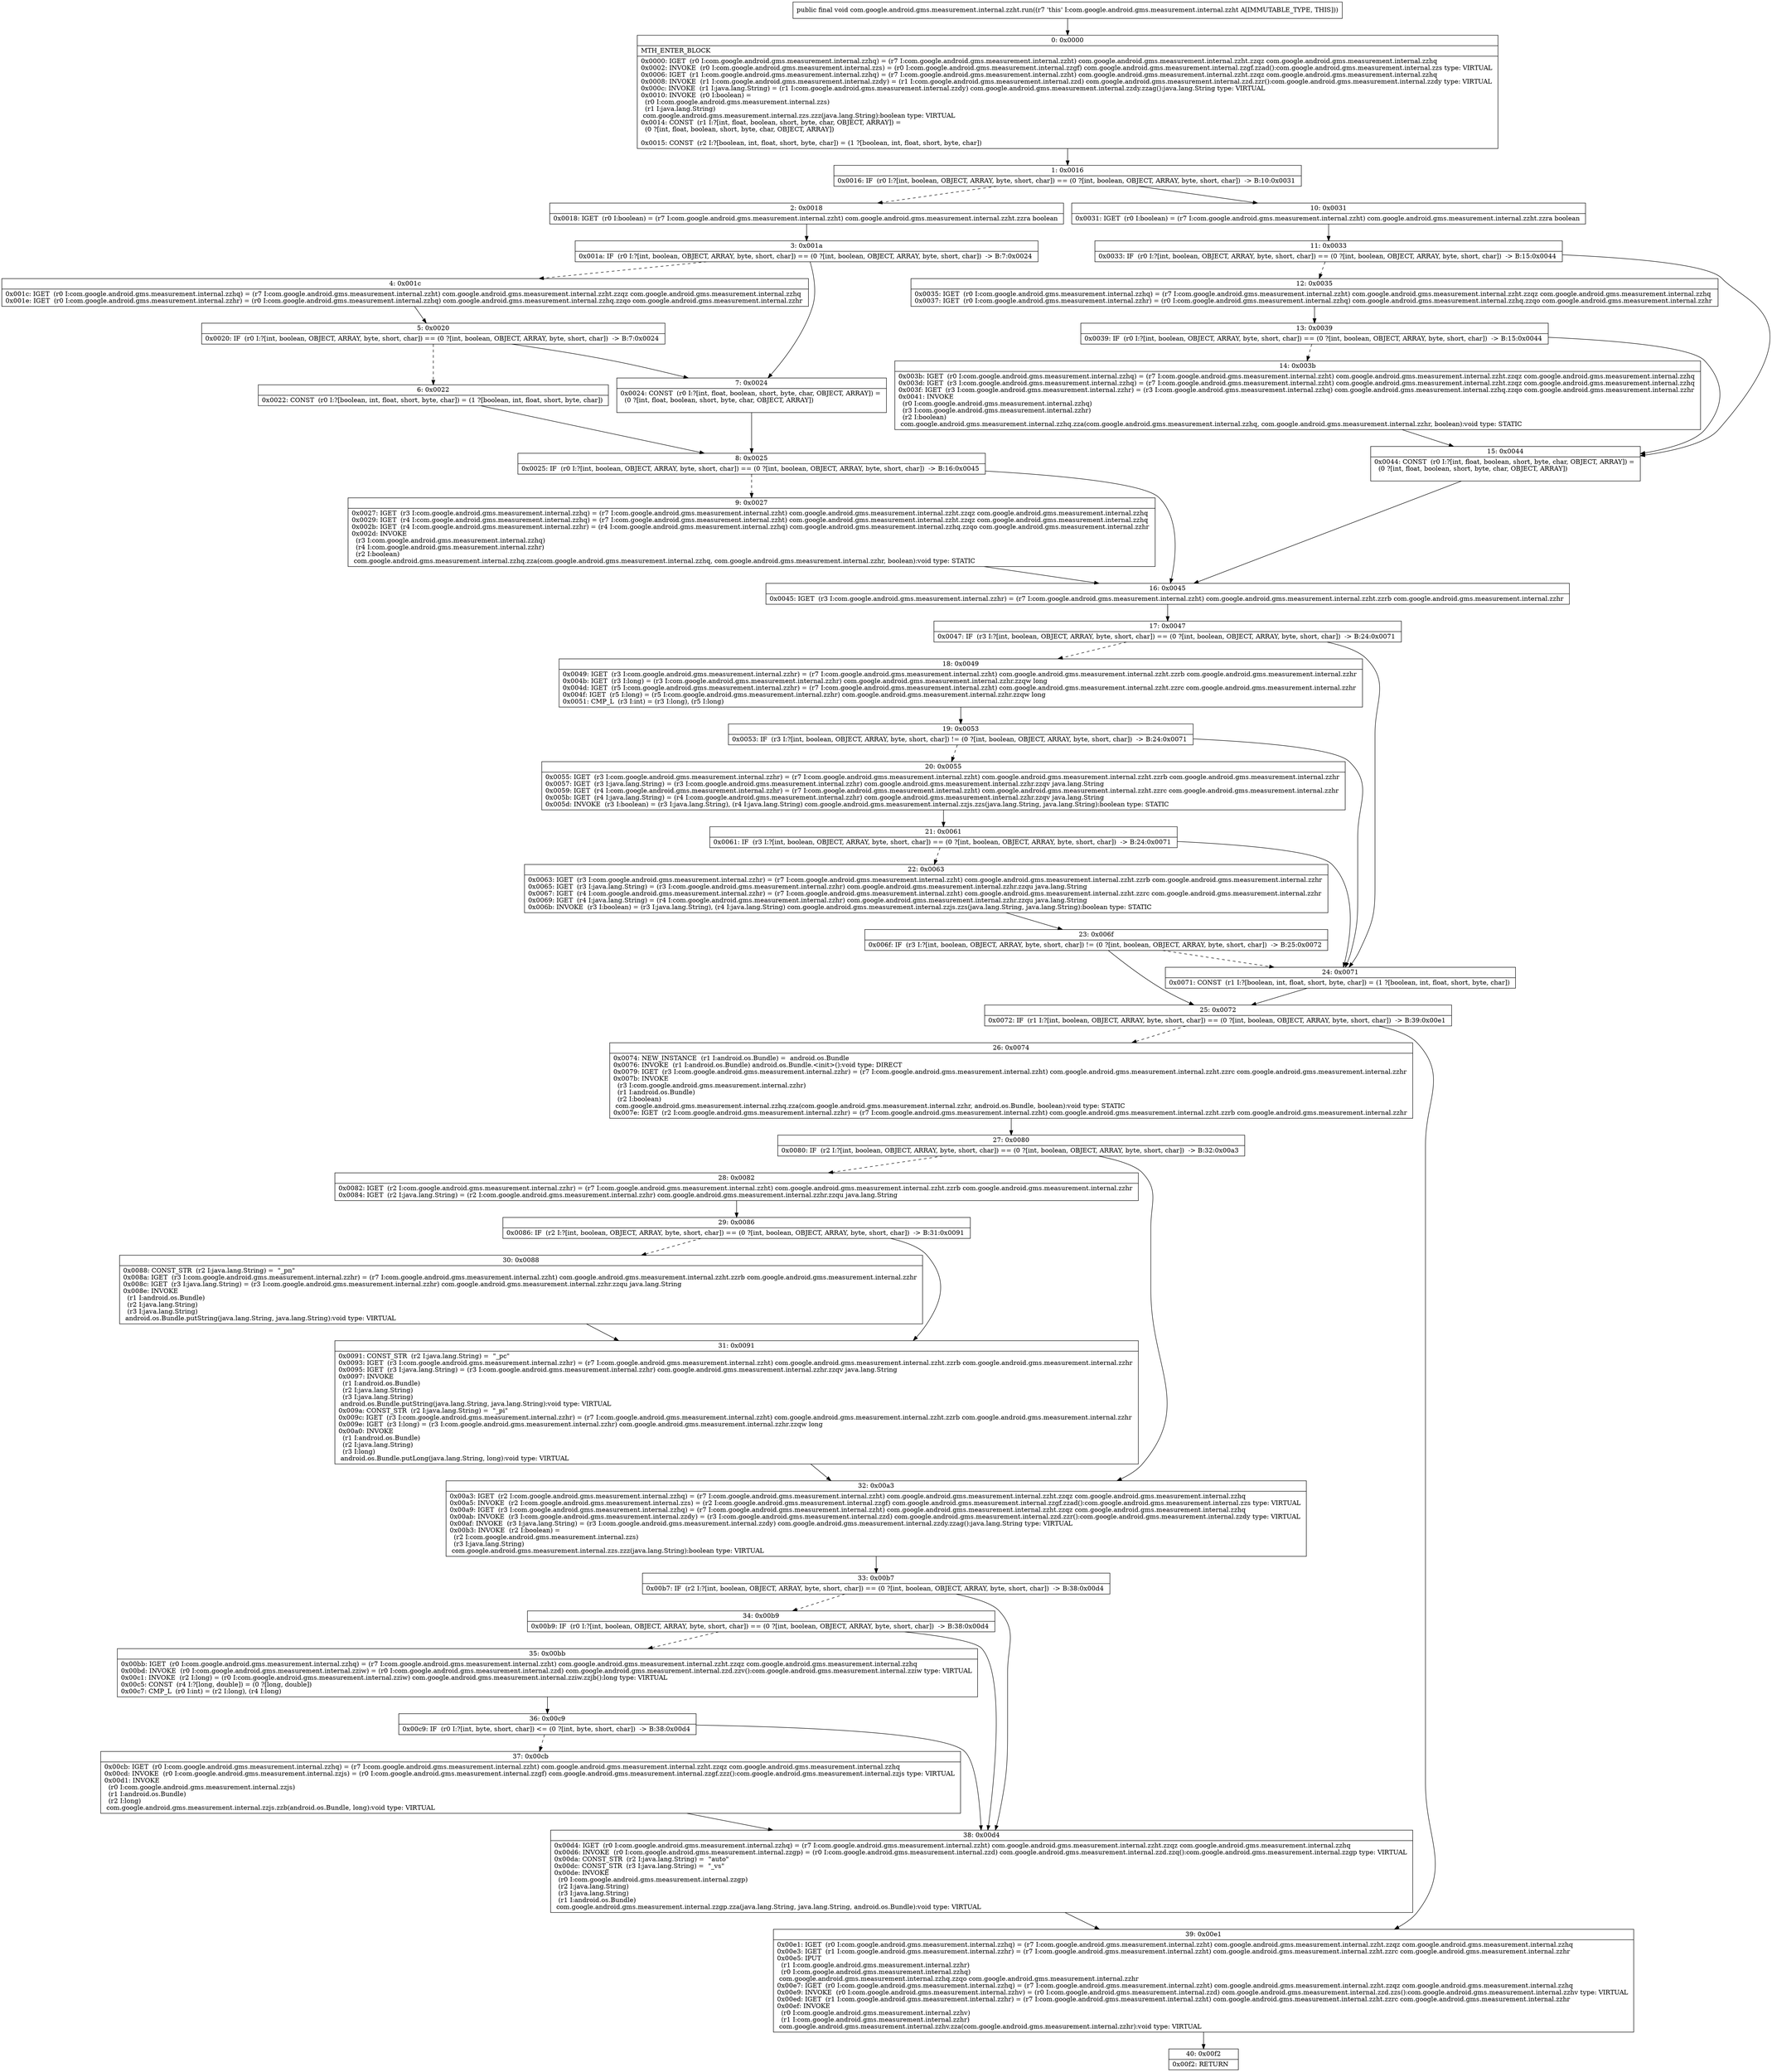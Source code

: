 digraph "CFG forcom.google.android.gms.measurement.internal.zzht.run()V" {
Node_0 [shape=record,label="{0\:\ 0x0000|MTH_ENTER_BLOCK\l|0x0000: IGET  (r0 I:com.google.android.gms.measurement.internal.zzhq) = (r7 I:com.google.android.gms.measurement.internal.zzht) com.google.android.gms.measurement.internal.zzht.zzqz com.google.android.gms.measurement.internal.zzhq \l0x0002: INVOKE  (r0 I:com.google.android.gms.measurement.internal.zzs) = (r0 I:com.google.android.gms.measurement.internal.zzgf) com.google.android.gms.measurement.internal.zzgf.zzad():com.google.android.gms.measurement.internal.zzs type: VIRTUAL \l0x0006: IGET  (r1 I:com.google.android.gms.measurement.internal.zzhq) = (r7 I:com.google.android.gms.measurement.internal.zzht) com.google.android.gms.measurement.internal.zzht.zzqz com.google.android.gms.measurement.internal.zzhq \l0x0008: INVOKE  (r1 I:com.google.android.gms.measurement.internal.zzdy) = (r1 I:com.google.android.gms.measurement.internal.zzd) com.google.android.gms.measurement.internal.zzd.zzr():com.google.android.gms.measurement.internal.zzdy type: VIRTUAL \l0x000c: INVOKE  (r1 I:java.lang.String) = (r1 I:com.google.android.gms.measurement.internal.zzdy) com.google.android.gms.measurement.internal.zzdy.zzag():java.lang.String type: VIRTUAL \l0x0010: INVOKE  (r0 I:boolean) = \l  (r0 I:com.google.android.gms.measurement.internal.zzs)\l  (r1 I:java.lang.String)\l com.google.android.gms.measurement.internal.zzs.zzz(java.lang.String):boolean type: VIRTUAL \l0x0014: CONST  (r1 I:?[int, float, boolean, short, byte, char, OBJECT, ARRAY]) = \l  (0 ?[int, float, boolean, short, byte, char, OBJECT, ARRAY])\l \l0x0015: CONST  (r2 I:?[boolean, int, float, short, byte, char]) = (1 ?[boolean, int, float, short, byte, char]) \l}"];
Node_1 [shape=record,label="{1\:\ 0x0016|0x0016: IF  (r0 I:?[int, boolean, OBJECT, ARRAY, byte, short, char]) == (0 ?[int, boolean, OBJECT, ARRAY, byte, short, char])  \-\> B:10:0x0031 \l}"];
Node_2 [shape=record,label="{2\:\ 0x0018|0x0018: IGET  (r0 I:boolean) = (r7 I:com.google.android.gms.measurement.internal.zzht) com.google.android.gms.measurement.internal.zzht.zzra boolean \l}"];
Node_3 [shape=record,label="{3\:\ 0x001a|0x001a: IF  (r0 I:?[int, boolean, OBJECT, ARRAY, byte, short, char]) == (0 ?[int, boolean, OBJECT, ARRAY, byte, short, char])  \-\> B:7:0x0024 \l}"];
Node_4 [shape=record,label="{4\:\ 0x001c|0x001c: IGET  (r0 I:com.google.android.gms.measurement.internal.zzhq) = (r7 I:com.google.android.gms.measurement.internal.zzht) com.google.android.gms.measurement.internal.zzht.zzqz com.google.android.gms.measurement.internal.zzhq \l0x001e: IGET  (r0 I:com.google.android.gms.measurement.internal.zzhr) = (r0 I:com.google.android.gms.measurement.internal.zzhq) com.google.android.gms.measurement.internal.zzhq.zzqo com.google.android.gms.measurement.internal.zzhr \l}"];
Node_5 [shape=record,label="{5\:\ 0x0020|0x0020: IF  (r0 I:?[int, boolean, OBJECT, ARRAY, byte, short, char]) == (0 ?[int, boolean, OBJECT, ARRAY, byte, short, char])  \-\> B:7:0x0024 \l}"];
Node_6 [shape=record,label="{6\:\ 0x0022|0x0022: CONST  (r0 I:?[boolean, int, float, short, byte, char]) = (1 ?[boolean, int, float, short, byte, char]) \l}"];
Node_7 [shape=record,label="{7\:\ 0x0024|0x0024: CONST  (r0 I:?[int, float, boolean, short, byte, char, OBJECT, ARRAY]) = \l  (0 ?[int, float, boolean, short, byte, char, OBJECT, ARRAY])\l \l}"];
Node_8 [shape=record,label="{8\:\ 0x0025|0x0025: IF  (r0 I:?[int, boolean, OBJECT, ARRAY, byte, short, char]) == (0 ?[int, boolean, OBJECT, ARRAY, byte, short, char])  \-\> B:16:0x0045 \l}"];
Node_9 [shape=record,label="{9\:\ 0x0027|0x0027: IGET  (r3 I:com.google.android.gms.measurement.internal.zzhq) = (r7 I:com.google.android.gms.measurement.internal.zzht) com.google.android.gms.measurement.internal.zzht.zzqz com.google.android.gms.measurement.internal.zzhq \l0x0029: IGET  (r4 I:com.google.android.gms.measurement.internal.zzhq) = (r7 I:com.google.android.gms.measurement.internal.zzht) com.google.android.gms.measurement.internal.zzht.zzqz com.google.android.gms.measurement.internal.zzhq \l0x002b: IGET  (r4 I:com.google.android.gms.measurement.internal.zzhr) = (r4 I:com.google.android.gms.measurement.internal.zzhq) com.google.android.gms.measurement.internal.zzhq.zzqo com.google.android.gms.measurement.internal.zzhr \l0x002d: INVOKE  \l  (r3 I:com.google.android.gms.measurement.internal.zzhq)\l  (r4 I:com.google.android.gms.measurement.internal.zzhr)\l  (r2 I:boolean)\l com.google.android.gms.measurement.internal.zzhq.zza(com.google.android.gms.measurement.internal.zzhq, com.google.android.gms.measurement.internal.zzhr, boolean):void type: STATIC \l}"];
Node_10 [shape=record,label="{10\:\ 0x0031|0x0031: IGET  (r0 I:boolean) = (r7 I:com.google.android.gms.measurement.internal.zzht) com.google.android.gms.measurement.internal.zzht.zzra boolean \l}"];
Node_11 [shape=record,label="{11\:\ 0x0033|0x0033: IF  (r0 I:?[int, boolean, OBJECT, ARRAY, byte, short, char]) == (0 ?[int, boolean, OBJECT, ARRAY, byte, short, char])  \-\> B:15:0x0044 \l}"];
Node_12 [shape=record,label="{12\:\ 0x0035|0x0035: IGET  (r0 I:com.google.android.gms.measurement.internal.zzhq) = (r7 I:com.google.android.gms.measurement.internal.zzht) com.google.android.gms.measurement.internal.zzht.zzqz com.google.android.gms.measurement.internal.zzhq \l0x0037: IGET  (r0 I:com.google.android.gms.measurement.internal.zzhr) = (r0 I:com.google.android.gms.measurement.internal.zzhq) com.google.android.gms.measurement.internal.zzhq.zzqo com.google.android.gms.measurement.internal.zzhr \l}"];
Node_13 [shape=record,label="{13\:\ 0x0039|0x0039: IF  (r0 I:?[int, boolean, OBJECT, ARRAY, byte, short, char]) == (0 ?[int, boolean, OBJECT, ARRAY, byte, short, char])  \-\> B:15:0x0044 \l}"];
Node_14 [shape=record,label="{14\:\ 0x003b|0x003b: IGET  (r0 I:com.google.android.gms.measurement.internal.zzhq) = (r7 I:com.google.android.gms.measurement.internal.zzht) com.google.android.gms.measurement.internal.zzht.zzqz com.google.android.gms.measurement.internal.zzhq \l0x003d: IGET  (r3 I:com.google.android.gms.measurement.internal.zzhq) = (r7 I:com.google.android.gms.measurement.internal.zzht) com.google.android.gms.measurement.internal.zzht.zzqz com.google.android.gms.measurement.internal.zzhq \l0x003f: IGET  (r3 I:com.google.android.gms.measurement.internal.zzhr) = (r3 I:com.google.android.gms.measurement.internal.zzhq) com.google.android.gms.measurement.internal.zzhq.zzqo com.google.android.gms.measurement.internal.zzhr \l0x0041: INVOKE  \l  (r0 I:com.google.android.gms.measurement.internal.zzhq)\l  (r3 I:com.google.android.gms.measurement.internal.zzhr)\l  (r2 I:boolean)\l com.google.android.gms.measurement.internal.zzhq.zza(com.google.android.gms.measurement.internal.zzhq, com.google.android.gms.measurement.internal.zzhr, boolean):void type: STATIC \l}"];
Node_15 [shape=record,label="{15\:\ 0x0044|0x0044: CONST  (r0 I:?[int, float, boolean, short, byte, char, OBJECT, ARRAY]) = \l  (0 ?[int, float, boolean, short, byte, char, OBJECT, ARRAY])\l \l}"];
Node_16 [shape=record,label="{16\:\ 0x0045|0x0045: IGET  (r3 I:com.google.android.gms.measurement.internal.zzhr) = (r7 I:com.google.android.gms.measurement.internal.zzht) com.google.android.gms.measurement.internal.zzht.zzrb com.google.android.gms.measurement.internal.zzhr \l}"];
Node_17 [shape=record,label="{17\:\ 0x0047|0x0047: IF  (r3 I:?[int, boolean, OBJECT, ARRAY, byte, short, char]) == (0 ?[int, boolean, OBJECT, ARRAY, byte, short, char])  \-\> B:24:0x0071 \l}"];
Node_18 [shape=record,label="{18\:\ 0x0049|0x0049: IGET  (r3 I:com.google.android.gms.measurement.internal.zzhr) = (r7 I:com.google.android.gms.measurement.internal.zzht) com.google.android.gms.measurement.internal.zzht.zzrb com.google.android.gms.measurement.internal.zzhr \l0x004b: IGET  (r3 I:long) = (r3 I:com.google.android.gms.measurement.internal.zzhr) com.google.android.gms.measurement.internal.zzhr.zzqw long \l0x004d: IGET  (r5 I:com.google.android.gms.measurement.internal.zzhr) = (r7 I:com.google.android.gms.measurement.internal.zzht) com.google.android.gms.measurement.internal.zzht.zzrc com.google.android.gms.measurement.internal.zzhr \l0x004f: IGET  (r5 I:long) = (r5 I:com.google.android.gms.measurement.internal.zzhr) com.google.android.gms.measurement.internal.zzhr.zzqw long \l0x0051: CMP_L  (r3 I:int) = (r3 I:long), (r5 I:long) \l}"];
Node_19 [shape=record,label="{19\:\ 0x0053|0x0053: IF  (r3 I:?[int, boolean, OBJECT, ARRAY, byte, short, char]) != (0 ?[int, boolean, OBJECT, ARRAY, byte, short, char])  \-\> B:24:0x0071 \l}"];
Node_20 [shape=record,label="{20\:\ 0x0055|0x0055: IGET  (r3 I:com.google.android.gms.measurement.internal.zzhr) = (r7 I:com.google.android.gms.measurement.internal.zzht) com.google.android.gms.measurement.internal.zzht.zzrb com.google.android.gms.measurement.internal.zzhr \l0x0057: IGET  (r3 I:java.lang.String) = (r3 I:com.google.android.gms.measurement.internal.zzhr) com.google.android.gms.measurement.internal.zzhr.zzqv java.lang.String \l0x0059: IGET  (r4 I:com.google.android.gms.measurement.internal.zzhr) = (r7 I:com.google.android.gms.measurement.internal.zzht) com.google.android.gms.measurement.internal.zzht.zzrc com.google.android.gms.measurement.internal.zzhr \l0x005b: IGET  (r4 I:java.lang.String) = (r4 I:com.google.android.gms.measurement.internal.zzhr) com.google.android.gms.measurement.internal.zzhr.zzqv java.lang.String \l0x005d: INVOKE  (r3 I:boolean) = (r3 I:java.lang.String), (r4 I:java.lang.String) com.google.android.gms.measurement.internal.zzjs.zzs(java.lang.String, java.lang.String):boolean type: STATIC \l}"];
Node_21 [shape=record,label="{21\:\ 0x0061|0x0061: IF  (r3 I:?[int, boolean, OBJECT, ARRAY, byte, short, char]) == (0 ?[int, boolean, OBJECT, ARRAY, byte, short, char])  \-\> B:24:0x0071 \l}"];
Node_22 [shape=record,label="{22\:\ 0x0063|0x0063: IGET  (r3 I:com.google.android.gms.measurement.internal.zzhr) = (r7 I:com.google.android.gms.measurement.internal.zzht) com.google.android.gms.measurement.internal.zzht.zzrb com.google.android.gms.measurement.internal.zzhr \l0x0065: IGET  (r3 I:java.lang.String) = (r3 I:com.google.android.gms.measurement.internal.zzhr) com.google.android.gms.measurement.internal.zzhr.zzqu java.lang.String \l0x0067: IGET  (r4 I:com.google.android.gms.measurement.internal.zzhr) = (r7 I:com.google.android.gms.measurement.internal.zzht) com.google.android.gms.measurement.internal.zzht.zzrc com.google.android.gms.measurement.internal.zzhr \l0x0069: IGET  (r4 I:java.lang.String) = (r4 I:com.google.android.gms.measurement.internal.zzhr) com.google.android.gms.measurement.internal.zzhr.zzqu java.lang.String \l0x006b: INVOKE  (r3 I:boolean) = (r3 I:java.lang.String), (r4 I:java.lang.String) com.google.android.gms.measurement.internal.zzjs.zzs(java.lang.String, java.lang.String):boolean type: STATIC \l}"];
Node_23 [shape=record,label="{23\:\ 0x006f|0x006f: IF  (r3 I:?[int, boolean, OBJECT, ARRAY, byte, short, char]) != (0 ?[int, boolean, OBJECT, ARRAY, byte, short, char])  \-\> B:25:0x0072 \l}"];
Node_24 [shape=record,label="{24\:\ 0x0071|0x0071: CONST  (r1 I:?[boolean, int, float, short, byte, char]) = (1 ?[boolean, int, float, short, byte, char]) \l}"];
Node_25 [shape=record,label="{25\:\ 0x0072|0x0072: IF  (r1 I:?[int, boolean, OBJECT, ARRAY, byte, short, char]) == (0 ?[int, boolean, OBJECT, ARRAY, byte, short, char])  \-\> B:39:0x00e1 \l}"];
Node_26 [shape=record,label="{26\:\ 0x0074|0x0074: NEW_INSTANCE  (r1 I:android.os.Bundle) =  android.os.Bundle \l0x0076: INVOKE  (r1 I:android.os.Bundle) android.os.Bundle.\<init\>():void type: DIRECT \l0x0079: IGET  (r3 I:com.google.android.gms.measurement.internal.zzhr) = (r7 I:com.google.android.gms.measurement.internal.zzht) com.google.android.gms.measurement.internal.zzht.zzrc com.google.android.gms.measurement.internal.zzhr \l0x007b: INVOKE  \l  (r3 I:com.google.android.gms.measurement.internal.zzhr)\l  (r1 I:android.os.Bundle)\l  (r2 I:boolean)\l com.google.android.gms.measurement.internal.zzhq.zza(com.google.android.gms.measurement.internal.zzhr, android.os.Bundle, boolean):void type: STATIC \l0x007e: IGET  (r2 I:com.google.android.gms.measurement.internal.zzhr) = (r7 I:com.google.android.gms.measurement.internal.zzht) com.google.android.gms.measurement.internal.zzht.zzrb com.google.android.gms.measurement.internal.zzhr \l}"];
Node_27 [shape=record,label="{27\:\ 0x0080|0x0080: IF  (r2 I:?[int, boolean, OBJECT, ARRAY, byte, short, char]) == (0 ?[int, boolean, OBJECT, ARRAY, byte, short, char])  \-\> B:32:0x00a3 \l}"];
Node_28 [shape=record,label="{28\:\ 0x0082|0x0082: IGET  (r2 I:com.google.android.gms.measurement.internal.zzhr) = (r7 I:com.google.android.gms.measurement.internal.zzht) com.google.android.gms.measurement.internal.zzht.zzrb com.google.android.gms.measurement.internal.zzhr \l0x0084: IGET  (r2 I:java.lang.String) = (r2 I:com.google.android.gms.measurement.internal.zzhr) com.google.android.gms.measurement.internal.zzhr.zzqu java.lang.String \l}"];
Node_29 [shape=record,label="{29\:\ 0x0086|0x0086: IF  (r2 I:?[int, boolean, OBJECT, ARRAY, byte, short, char]) == (0 ?[int, boolean, OBJECT, ARRAY, byte, short, char])  \-\> B:31:0x0091 \l}"];
Node_30 [shape=record,label="{30\:\ 0x0088|0x0088: CONST_STR  (r2 I:java.lang.String) =  \"_pn\" \l0x008a: IGET  (r3 I:com.google.android.gms.measurement.internal.zzhr) = (r7 I:com.google.android.gms.measurement.internal.zzht) com.google.android.gms.measurement.internal.zzht.zzrb com.google.android.gms.measurement.internal.zzhr \l0x008c: IGET  (r3 I:java.lang.String) = (r3 I:com.google.android.gms.measurement.internal.zzhr) com.google.android.gms.measurement.internal.zzhr.zzqu java.lang.String \l0x008e: INVOKE  \l  (r1 I:android.os.Bundle)\l  (r2 I:java.lang.String)\l  (r3 I:java.lang.String)\l android.os.Bundle.putString(java.lang.String, java.lang.String):void type: VIRTUAL \l}"];
Node_31 [shape=record,label="{31\:\ 0x0091|0x0091: CONST_STR  (r2 I:java.lang.String) =  \"_pc\" \l0x0093: IGET  (r3 I:com.google.android.gms.measurement.internal.zzhr) = (r7 I:com.google.android.gms.measurement.internal.zzht) com.google.android.gms.measurement.internal.zzht.zzrb com.google.android.gms.measurement.internal.zzhr \l0x0095: IGET  (r3 I:java.lang.String) = (r3 I:com.google.android.gms.measurement.internal.zzhr) com.google.android.gms.measurement.internal.zzhr.zzqv java.lang.String \l0x0097: INVOKE  \l  (r1 I:android.os.Bundle)\l  (r2 I:java.lang.String)\l  (r3 I:java.lang.String)\l android.os.Bundle.putString(java.lang.String, java.lang.String):void type: VIRTUAL \l0x009a: CONST_STR  (r2 I:java.lang.String) =  \"_pi\" \l0x009c: IGET  (r3 I:com.google.android.gms.measurement.internal.zzhr) = (r7 I:com.google.android.gms.measurement.internal.zzht) com.google.android.gms.measurement.internal.zzht.zzrb com.google.android.gms.measurement.internal.zzhr \l0x009e: IGET  (r3 I:long) = (r3 I:com.google.android.gms.measurement.internal.zzhr) com.google.android.gms.measurement.internal.zzhr.zzqw long \l0x00a0: INVOKE  \l  (r1 I:android.os.Bundle)\l  (r2 I:java.lang.String)\l  (r3 I:long)\l android.os.Bundle.putLong(java.lang.String, long):void type: VIRTUAL \l}"];
Node_32 [shape=record,label="{32\:\ 0x00a3|0x00a3: IGET  (r2 I:com.google.android.gms.measurement.internal.zzhq) = (r7 I:com.google.android.gms.measurement.internal.zzht) com.google.android.gms.measurement.internal.zzht.zzqz com.google.android.gms.measurement.internal.zzhq \l0x00a5: INVOKE  (r2 I:com.google.android.gms.measurement.internal.zzs) = (r2 I:com.google.android.gms.measurement.internal.zzgf) com.google.android.gms.measurement.internal.zzgf.zzad():com.google.android.gms.measurement.internal.zzs type: VIRTUAL \l0x00a9: IGET  (r3 I:com.google.android.gms.measurement.internal.zzhq) = (r7 I:com.google.android.gms.measurement.internal.zzht) com.google.android.gms.measurement.internal.zzht.zzqz com.google.android.gms.measurement.internal.zzhq \l0x00ab: INVOKE  (r3 I:com.google.android.gms.measurement.internal.zzdy) = (r3 I:com.google.android.gms.measurement.internal.zzd) com.google.android.gms.measurement.internal.zzd.zzr():com.google.android.gms.measurement.internal.zzdy type: VIRTUAL \l0x00af: INVOKE  (r3 I:java.lang.String) = (r3 I:com.google.android.gms.measurement.internal.zzdy) com.google.android.gms.measurement.internal.zzdy.zzag():java.lang.String type: VIRTUAL \l0x00b3: INVOKE  (r2 I:boolean) = \l  (r2 I:com.google.android.gms.measurement.internal.zzs)\l  (r3 I:java.lang.String)\l com.google.android.gms.measurement.internal.zzs.zzz(java.lang.String):boolean type: VIRTUAL \l}"];
Node_33 [shape=record,label="{33\:\ 0x00b7|0x00b7: IF  (r2 I:?[int, boolean, OBJECT, ARRAY, byte, short, char]) == (0 ?[int, boolean, OBJECT, ARRAY, byte, short, char])  \-\> B:38:0x00d4 \l}"];
Node_34 [shape=record,label="{34\:\ 0x00b9|0x00b9: IF  (r0 I:?[int, boolean, OBJECT, ARRAY, byte, short, char]) == (0 ?[int, boolean, OBJECT, ARRAY, byte, short, char])  \-\> B:38:0x00d4 \l}"];
Node_35 [shape=record,label="{35\:\ 0x00bb|0x00bb: IGET  (r0 I:com.google.android.gms.measurement.internal.zzhq) = (r7 I:com.google.android.gms.measurement.internal.zzht) com.google.android.gms.measurement.internal.zzht.zzqz com.google.android.gms.measurement.internal.zzhq \l0x00bd: INVOKE  (r0 I:com.google.android.gms.measurement.internal.zziw) = (r0 I:com.google.android.gms.measurement.internal.zzd) com.google.android.gms.measurement.internal.zzd.zzv():com.google.android.gms.measurement.internal.zziw type: VIRTUAL \l0x00c1: INVOKE  (r2 I:long) = (r0 I:com.google.android.gms.measurement.internal.zziw) com.google.android.gms.measurement.internal.zziw.zzjb():long type: VIRTUAL \l0x00c5: CONST  (r4 I:?[long, double]) = (0 ?[long, double]) \l0x00c7: CMP_L  (r0 I:int) = (r2 I:long), (r4 I:long) \l}"];
Node_36 [shape=record,label="{36\:\ 0x00c9|0x00c9: IF  (r0 I:?[int, byte, short, char]) \<= (0 ?[int, byte, short, char])  \-\> B:38:0x00d4 \l}"];
Node_37 [shape=record,label="{37\:\ 0x00cb|0x00cb: IGET  (r0 I:com.google.android.gms.measurement.internal.zzhq) = (r7 I:com.google.android.gms.measurement.internal.zzht) com.google.android.gms.measurement.internal.zzht.zzqz com.google.android.gms.measurement.internal.zzhq \l0x00cd: INVOKE  (r0 I:com.google.android.gms.measurement.internal.zzjs) = (r0 I:com.google.android.gms.measurement.internal.zzgf) com.google.android.gms.measurement.internal.zzgf.zzz():com.google.android.gms.measurement.internal.zzjs type: VIRTUAL \l0x00d1: INVOKE  \l  (r0 I:com.google.android.gms.measurement.internal.zzjs)\l  (r1 I:android.os.Bundle)\l  (r2 I:long)\l com.google.android.gms.measurement.internal.zzjs.zzb(android.os.Bundle, long):void type: VIRTUAL \l}"];
Node_38 [shape=record,label="{38\:\ 0x00d4|0x00d4: IGET  (r0 I:com.google.android.gms.measurement.internal.zzhq) = (r7 I:com.google.android.gms.measurement.internal.zzht) com.google.android.gms.measurement.internal.zzht.zzqz com.google.android.gms.measurement.internal.zzhq \l0x00d6: INVOKE  (r0 I:com.google.android.gms.measurement.internal.zzgp) = (r0 I:com.google.android.gms.measurement.internal.zzd) com.google.android.gms.measurement.internal.zzd.zzq():com.google.android.gms.measurement.internal.zzgp type: VIRTUAL \l0x00da: CONST_STR  (r2 I:java.lang.String) =  \"auto\" \l0x00dc: CONST_STR  (r3 I:java.lang.String) =  \"_vs\" \l0x00de: INVOKE  \l  (r0 I:com.google.android.gms.measurement.internal.zzgp)\l  (r2 I:java.lang.String)\l  (r3 I:java.lang.String)\l  (r1 I:android.os.Bundle)\l com.google.android.gms.measurement.internal.zzgp.zza(java.lang.String, java.lang.String, android.os.Bundle):void type: VIRTUAL \l}"];
Node_39 [shape=record,label="{39\:\ 0x00e1|0x00e1: IGET  (r0 I:com.google.android.gms.measurement.internal.zzhq) = (r7 I:com.google.android.gms.measurement.internal.zzht) com.google.android.gms.measurement.internal.zzht.zzqz com.google.android.gms.measurement.internal.zzhq \l0x00e3: IGET  (r1 I:com.google.android.gms.measurement.internal.zzhr) = (r7 I:com.google.android.gms.measurement.internal.zzht) com.google.android.gms.measurement.internal.zzht.zzrc com.google.android.gms.measurement.internal.zzhr \l0x00e5: IPUT  \l  (r1 I:com.google.android.gms.measurement.internal.zzhr)\l  (r0 I:com.google.android.gms.measurement.internal.zzhq)\l com.google.android.gms.measurement.internal.zzhq.zzqo com.google.android.gms.measurement.internal.zzhr \l0x00e7: IGET  (r0 I:com.google.android.gms.measurement.internal.zzhq) = (r7 I:com.google.android.gms.measurement.internal.zzht) com.google.android.gms.measurement.internal.zzht.zzqz com.google.android.gms.measurement.internal.zzhq \l0x00e9: INVOKE  (r0 I:com.google.android.gms.measurement.internal.zzhv) = (r0 I:com.google.android.gms.measurement.internal.zzd) com.google.android.gms.measurement.internal.zzd.zzs():com.google.android.gms.measurement.internal.zzhv type: VIRTUAL \l0x00ed: IGET  (r1 I:com.google.android.gms.measurement.internal.zzhr) = (r7 I:com.google.android.gms.measurement.internal.zzht) com.google.android.gms.measurement.internal.zzht.zzrc com.google.android.gms.measurement.internal.zzhr \l0x00ef: INVOKE  \l  (r0 I:com.google.android.gms.measurement.internal.zzhv)\l  (r1 I:com.google.android.gms.measurement.internal.zzhr)\l com.google.android.gms.measurement.internal.zzhv.zza(com.google.android.gms.measurement.internal.zzhr):void type: VIRTUAL \l}"];
Node_40 [shape=record,label="{40\:\ 0x00f2|0x00f2: RETURN   \l}"];
MethodNode[shape=record,label="{public final void com.google.android.gms.measurement.internal.zzht.run((r7 'this' I:com.google.android.gms.measurement.internal.zzht A[IMMUTABLE_TYPE, THIS])) }"];
MethodNode -> Node_0;
Node_0 -> Node_1;
Node_1 -> Node_2[style=dashed];
Node_1 -> Node_10;
Node_2 -> Node_3;
Node_3 -> Node_4[style=dashed];
Node_3 -> Node_7;
Node_4 -> Node_5;
Node_5 -> Node_6[style=dashed];
Node_5 -> Node_7;
Node_6 -> Node_8;
Node_7 -> Node_8;
Node_8 -> Node_9[style=dashed];
Node_8 -> Node_16;
Node_9 -> Node_16;
Node_10 -> Node_11;
Node_11 -> Node_12[style=dashed];
Node_11 -> Node_15;
Node_12 -> Node_13;
Node_13 -> Node_14[style=dashed];
Node_13 -> Node_15;
Node_14 -> Node_15;
Node_15 -> Node_16;
Node_16 -> Node_17;
Node_17 -> Node_18[style=dashed];
Node_17 -> Node_24;
Node_18 -> Node_19;
Node_19 -> Node_20[style=dashed];
Node_19 -> Node_24;
Node_20 -> Node_21;
Node_21 -> Node_22[style=dashed];
Node_21 -> Node_24;
Node_22 -> Node_23;
Node_23 -> Node_24[style=dashed];
Node_23 -> Node_25;
Node_24 -> Node_25;
Node_25 -> Node_26[style=dashed];
Node_25 -> Node_39;
Node_26 -> Node_27;
Node_27 -> Node_28[style=dashed];
Node_27 -> Node_32;
Node_28 -> Node_29;
Node_29 -> Node_30[style=dashed];
Node_29 -> Node_31;
Node_30 -> Node_31;
Node_31 -> Node_32;
Node_32 -> Node_33;
Node_33 -> Node_34[style=dashed];
Node_33 -> Node_38;
Node_34 -> Node_35[style=dashed];
Node_34 -> Node_38;
Node_35 -> Node_36;
Node_36 -> Node_37[style=dashed];
Node_36 -> Node_38;
Node_37 -> Node_38;
Node_38 -> Node_39;
Node_39 -> Node_40;
}

